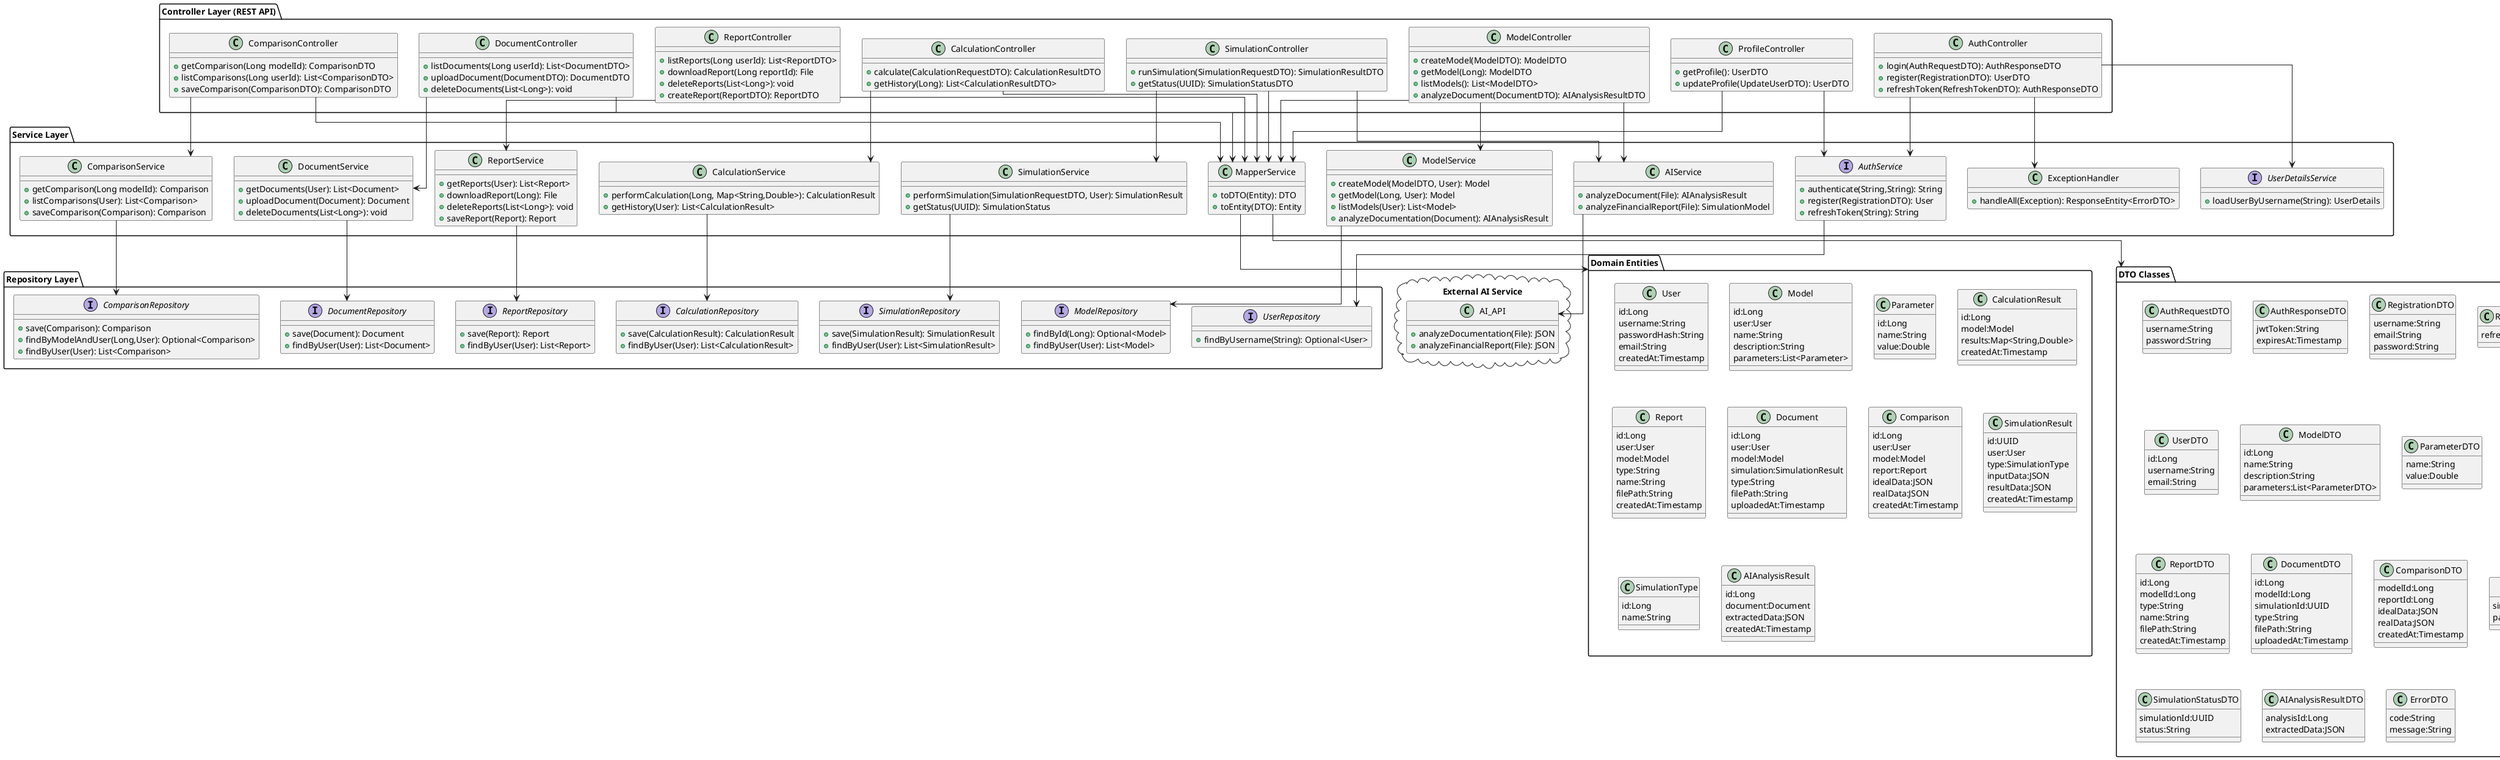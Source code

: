 @startuml
skinparam linetype ortho
skinparam componentStyle rectangle

' Контроллеры REST API
package "Controller Layer (REST API)" {
  class AuthController {
    + login(AuthRequestDTO): AuthResponseDTO
    + register(RegistrationDTO): UserDTO
    + refreshToken(RefreshTokenDTO): AuthResponseDTO
  }
  class ProfileController {
    + getProfile(): UserDTO
    + updateProfile(UpdateUserDTO): UserDTO
  }
  class ModelController {
    + createModel(ModelDTO): ModelDTO
    + getModel(Long): ModelDTO
    + listModels(): List<ModelDTO>
    + analyzeDocument(DocumentDTO): AIAnalysisResultDTO
  }
  class CalculationController {
    + calculate(CalculationRequestDTO): CalculationResultDTO
    + getHistory(Long): List<CalculationResultDTO>
  }
  class ReportController {
    + listReports(Long userId): List<ReportDTO>
    + downloadReport(Long reportId): File
    + deleteReports(List<Long>): void
    + createReport(ReportDTO): ReportDTO
  }
  class DocumentController {
    + listDocuments(Long userId): List<DocumentDTO>
    + uploadDocument(DocumentDTO): DocumentDTO
    + deleteDocuments(List<Long>): void
  }
  class ComparisonController {
    + getComparison(Long modelId): ComparisonDTO
    + listComparisons(Long userId): List<ComparisonDTO>
    + saveComparison(ComparisonDTO): ComparisonDTO
  }
  class SimulationController {
    + runSimulation(SimulationRequestDTO): SimulationResultDTO
    + getStatus(UUID): SimulationStatusDTO
  }
}

' Сервисный слой
package "Service Layer" {
  interface AuthService {
    + authenticate(String,String): String
    + register(RegistrationDTO): User
    + refreshToken(String): String
  }
  interface UserDetailsService {
    + loadUserByUsername(String): UserDetails
  }
  class ModelService {
    + createModel(ModelDTO, User): Model
    + getModel(Long, User): Model
    + listModels(User): List<Model>
    + analyzeDocumentation(Document): AIAnalysisResult
  }
  class CalculationService {
    + performCalculation(Long, Map<String,Double>): CalculationResult
    + getHistory(User): List<CalculationResult>
  }
  class ReportService {
    + getReports(User): List<Report>
    + downloadReport(Long): File
    + deleteReports(List<Long>): void
    + saveReport(Report): Report
  }
  class DocumentService {
    + getDocuments(User): List<Document>
    + uploadDocument(Document): Document
    + deleteDocuments(List<Long>): void
  }
  class ComparisonService {
    + getComparison(Long modelId): Comparison
    + listComparisons(User): List<Comparison>
    + saveComparison(Comparison): Comparison
  }
  class SimulationService {
    + performSimulation(SimulationRequestDTO, User): SimulationResult
    + getStatus(UUID): SimulationStatus
  }
  class AIService {
    + analyzeDocument(File): AIAnalysisResult
    + analyzeFinancialReport(File): SimulationModel
  }
  class MapperService {
    + toDTO(Entity): DTO
    + toEntity(DTO): Entity
  }
  class ExceptionHandler {
    + handleAll(Exception): ResponseEntity<ErrorDTO>
  }
}

' Репозитории Spring Data JPA
package "Repository Layer" {
  interface UserRepository {
    + findByUsername(String): Optional<User>
  }
  interface ModelRepository {
    + findById(Long): Optional<Model>
    + findByUser(User): List<Model>
  }
  interface CalculationRepository {
    + save(CalculationResult): CalculationResult
    + findByUser(User): List<CalculationResult>
  }
  interface ReportRepository {
    + save(Report): Report
    + findByUser(User): List<Report>
  }
  interface DocumentRepository {
    + save(Document): Document
    + findByUser(User): List<Document>
  }
  interface ComparisonRepository {
    + save(Comparison): Comparison
    + findByModelAndUser(Long,User): Optional<Comparison>
    + findByUser(User): List<Comparison>
  }
  interface SimulationRepository {
    + save(SimulationResult): SimulationResult
    + findByUser(User): List<SimulationResult>
  }
}

' Доменные сущности
package "Domain Entities" {
  class User { 
    id:Long 
    username:String 
    passwordHash:String 
    email:String 
    createdAt:Timestamp 
  }
  class Model { 
    id:Long 
    user:User 
    name:String 
    description:String 
    parameters:List<Parameter> 
  }
  class Parameter { 
    id:Long 
    name:String 
    value:Double 
  }
  class CalculationResult { 
    id:Long 
    model:Model 
    results:Map<String,Double> 
    createdAt:Timestamp 
  }
  class Report { 
    id:Long 
    user:User 
    model:Model 
    type:String 
    name:String 
    filePath:String 
    createdAt:Timestamp 
  }
  class Document { 
    id:Long 
    user:User 
    model:Model 
    simulation:SimulationResult 
    type:String 
    filePath:String 
    uploadedAt:Timestamp 
  }
  class Comparison { 
    id:Long 
    user:User 
    model:Model 
    report:Report 
    idealData:JSON 
    realData:JSON 
    createdAt:Timestamp 
  }
  class SimulationResult { 
    id:UUID 
    user:User 
    type:SimulationType 
    inputData:JSON 
    resultData:JSON 
    createdAt:Timestamp 
  }
  class SimulationType { 
    id:Long 
    name:String 
  }
  class AIAnalysisResult { 
    id:Long 
    document:Document 
    extractedData:JSON 
    createdAt:Timestamp 
  }
}

' DTO классы
package "DTO Classes" {
  class AuthRequestDTO     { 
    username:String 
    password:String 
  }
  class AuthResponseDTO    { 
    jwtToken:String 
    expiresAt:Timestamp 
  }
  class RegistrationDTO    { 
    username:String 
    email:String 
    password:String 
  }
  class RefreshTokenDTO    { 
    refreshToken:String 
  }
  class UpdateUserDTO      { 
    email:String 
    password:String 
  }
  class UserDTO            { 
    id:Long 
    username:String 
    email:String 
  }
  class ModelDTO           { 
    id:Long 
    name:String 
    description:String 
    parameters:List<ParameterDTO> 
    }
  class ParameterDTO       { 
    name:String 
    value:Double 
  }
  class CalculationRequestDTO  { 
    modelId:Long 
    parameters:List<ParameterDTO> 
  }
  class CalculationResultDTO   { 
    calculationId:Long 
    results:Map<String,Double> 
    createdAt:Timestamp 
  }
  class ReportDTO          { 
    id:Long 
    modelId:Long 
    type:String 
    name:String 
    filePath:String 
    createdAt:Timestamp 
  }
  class DocumentDTO        { 
    id:Long 
    modelId:Long 
    simulationId:UUID 
    type:String 
    filePath:String 
    uploadedAt:Timestamp 
  }
  class ComparisonDTO      { 
    modelId:Long 
    reportId:Long 
    idealData:JSON 
    realData:JSON 
    createdAt:Timestamp 
  }
  class SimulationRequestDTO  { 
    simulationType:String 
    parameters:List<ParameterDTO> 
  }
  class SimulationResultDTO   { 
    simulationId:UUID 
    resultData:Map<String,Double> 
    createdAt:Timestamp 
  }
  class SimulationStatusDTO   { 
    simulationId:UUID 
    status:String 
  }
  class AIAnalysisResultDTO   { 
    analysisId:Long 
    extractedData:JSON 
  }
  class ErrorDTO              { 
    code:String 
    message:String 
  }
}

' Внешний AI сервис
cloud "External AI Service" {
  class AI_API {
    + analyzeDocumentation(File): JSON
    + analyzeFinancialReport(File): JSON
  }
}

'--- Связи Controller → Service
AuthController      --> AuthService
AuthController      --> UserDetailsService
AuthController      --> ExceptionHandler
ProfileController   --> AuthService
ProfileController   --> MapperService

ModelController     --> ModelService
ModelController     --> AIService
ModelController     --> MapperService

CalculationController --> CalculationService
CalculationController --> MapperService

ReportController    --> ReportService
ReportController    --> MapperService

DocumentController  --> DocumentService
DocumentController  --> MapperService

ComparisonController --> ComparisonService
ComparisonController --> MapperService

SimulationController --> SimulationService
SimulationController --> AIService
SimulationController --> MapperService

' Service → Repository
AuthService        --> UserRepository
ModelService       --> ModelRepository
CalculationService --> CalculationRepository
ReportService      --> ReportRepository
DocumentService    --> DocumentRepository
ComparisonService  --> ComparisonRepository
SimulationService  --> SimulationRepository

' AIService → External AI
AIService          --> AI_API

' MapperService → Entities & DTOs
MapperService      --> "Domain Entities"
MapperService      --> "DTO Classes"
@enduml
